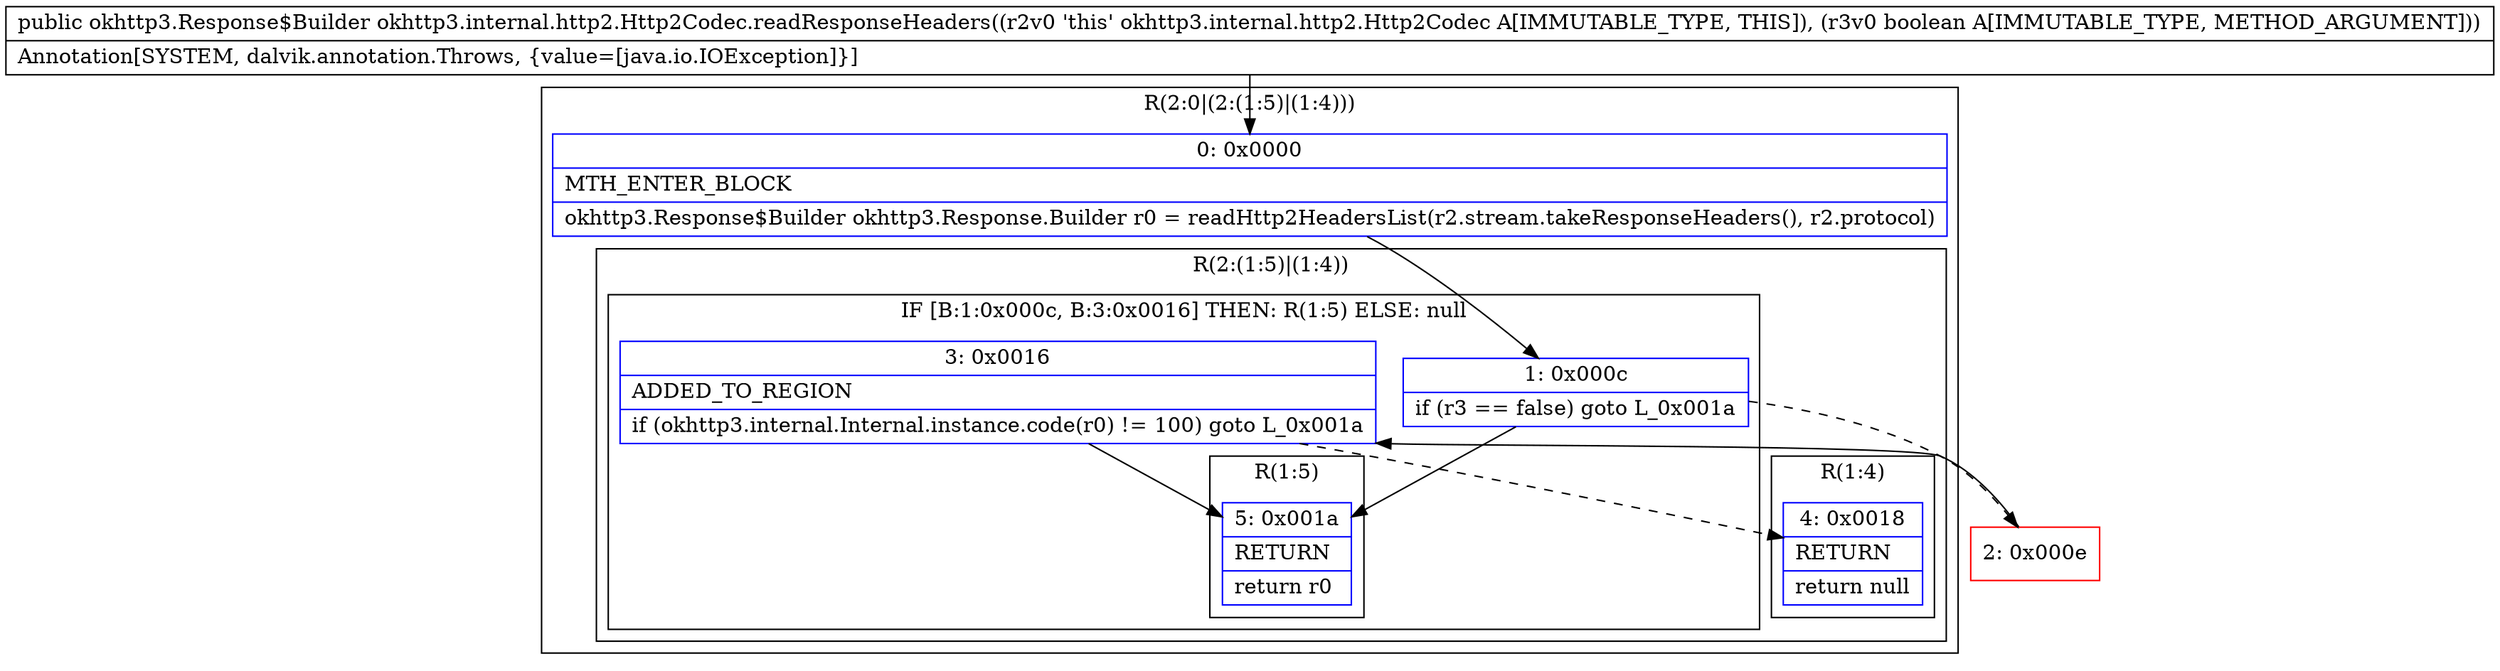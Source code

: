 digraph "CFG forokhttp3.internal.http2.Http2Codec.readResponseHeaders(Z)Lokhttp3\/Response$Builder;" {
subgraph cluster_Region_255014855 {
label = "R(2:0|(2:(1:5)|(1:4)))";
node [shape=record,color=blue];
Node_0 [shape=record,label="{0\:\ 0x0000|MTH_ENTER_BLOCK\l|okhttp3.Response$Builder okhttp3.Response.Builder r0 = readHttp2HeadersList(r2.stream.takeResponseHeaders(), r2.protocol)\l}"];
subgraph cluster_Region_892501678 {
label = "R(2:(1:5)|(1:4))";
node [shape=record,color=blue];
subgraph cluster_IfRegion_572603476 {
label = "IF [B:1:0x000c, B:3:0x0016] THEN: R(1:5) ELSE: null";
node [shape=record,color=blue];
Node_1 [shape=record,label="{1\:\ 0x000c|if (r3 == false) goto L_0x001a\l}"];
Node_3 [shape=record,label="{3\:\ 0x0016|ADDED_TO_REGION\l|if (okhttp3.internal.Internal.instance.code(r0) != 100) goto L_0x001a\l}"];
subgraph cluster_Region_1157315367 {
label = "R(1:5)";
node [shape=record,color=blue];
Node_5 [shape=record,label="{5\:\ 0x001a|RETURN\l|return r0\l}"];
}
}
subgraph cluster_Region_1621939013 {
label = "R(1:4)";
node [shape=record,color=blue];
Node_4 [shape=record,label="{4\:\ 0x0018|RETURN\l|return null\l}"];
}
}
}
Node_2 [shape=record,color=red,label="{2\:\ 0x000e}"];
MethodNode[shape=record,label="{public okhttp3.Response$Builder okhttp3.internal.http2.Http2Codec.readResponseHeaders((r2v0 'this' okhttp3.internal.http2.Http2Codec A[IMMUTABLE_TYPE, THIS]), (r3v0 boolean A[IMMUTABLE_TYPE, METHOD_ARGUMENT]))  | Annotation[SYSTEM, dalvik.annotation.Throws, \{value=[java.io.IOException]\}]\l}"];
MethodNode -> Node_0;
Node_0 -> Node_1;
Node_1 -> Node_2[style=dashed];
Node_1 -> Node_5;
Node_3 -> Node_4[style=dashed];
Node_3 -> Node_5;
Node_2 -> Node_3;
}

